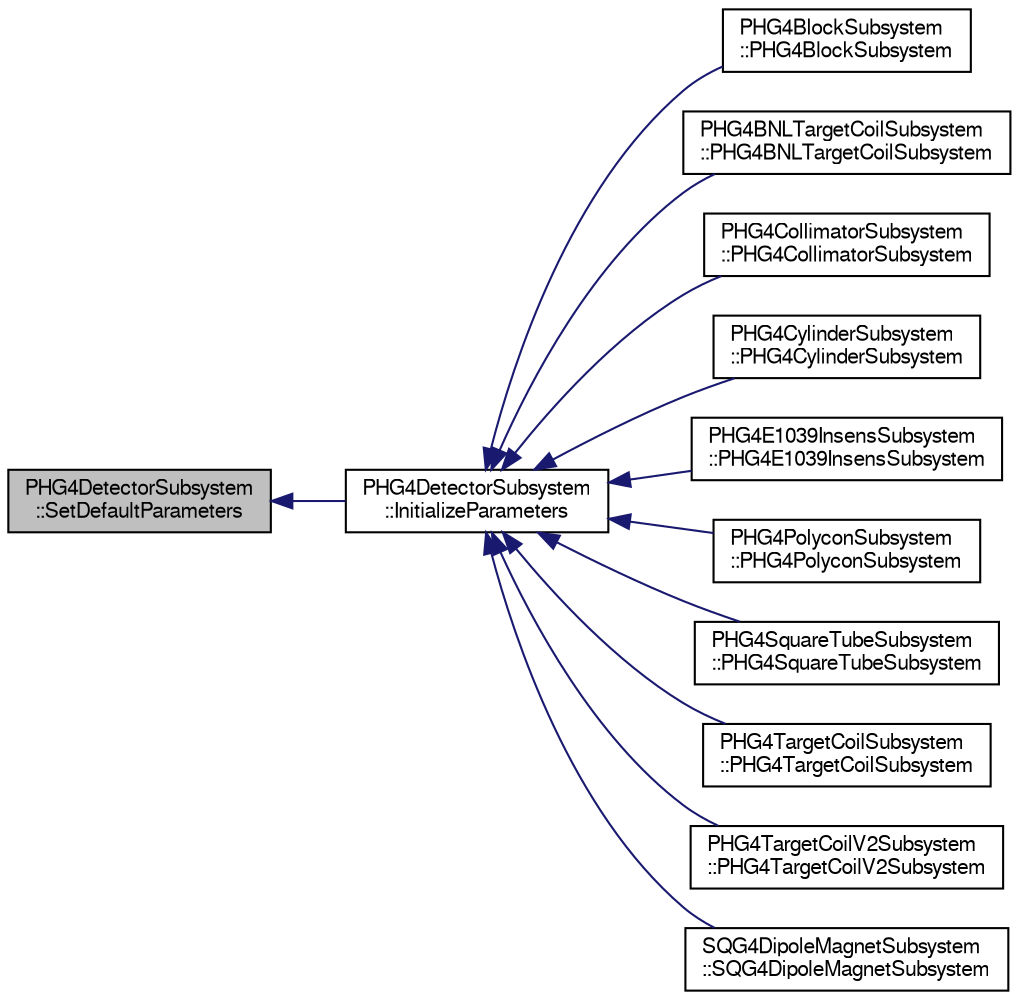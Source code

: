 digraph "PHG4DetectorSubsystem::SetDefaultParameters"
{
  bgcolor="transparent";
  edge [fontname="FreeSans",fontsize="10",labelfontname="FreeSans",labelfontsize="10"];
  node [fontname="FreeSans",fontsize="10",shape=record];
  rankdir="LR";
  Node1 [label="PHG4DetectorSubsystem\l::SetDefaultParameters",height=0.2,width=0.4,color="black", fillcolor="grey75", style="filled" fontcolor="black"];
  Node1 -> Node2 [dir="back",color="midnightblue",fontsize="10",style="solid",fontname="FreeSans"];
  Node2 [label="PHG4DetectorSubsystem\l::InitializeParameters",height=0.2,width=0.4,color="black",URL="$d5/d29/classPHG4DetectorSubsystem.html#add5cbb7bd43524ba72079425ca230200"];
  Node2 -> Node3 [dir="back",color="midnightblue",fontsize="10",style="solid",fontname="FreeSans"];
  Node3 [label="PHG4BlockSubsystem\l::PHG4BlockSubsystem",height=0.2,width=0.4,color="black",URL="$df/d14/classPHG4BlockSubsystem.html#a5232038071ac68ee3c35eeb9da0dc358",tooltip="constructor "];
  Node2 -> Node4 [dir="back",color="midnightblue",fontsize="10",style="solid",fontname="FreeSans"];
  Node4 [label="PHG4BNLTargetCoilSubsystem\l::PHG4BNLTargetCoilSubsystem",height=0.2,width=0.4,color="black",URL="$d9/df7/classPHG4BNLTargetCoilSubsystem.html#a37c910f4b9c9173531b8604e4770d40c",tooltip="constructor "];
  Node2 -> Node5 [dir="back",color="midnightblue",fontsize="10",style="solid",fontname="FreeSans"];
  Node5 [label="PHG4CollimatorSubsystem\l::PHG4CollimatorSubsystem",height=0.2,width=0.4,color="black",URL="$de/d78/classPHG4CollimatorSubsystem.html#a700d2d96d1b13b4ec6edb170dcfa5e4a",tooltip="constructor "];
  Node2 -> Node6 [dir="back",color="midnightblue",fontsize="10",style="solid",fontname="FreeSans"];
  Node6 [label="PHG4CylinderSubsystem\l::PHG4CylinderSubsystem",height=0.2,width=0.4,color="black",URL="$db/dc5/classPHG4CylinderSubsystem.html#a23a72128ae220d7f889d4767d8987d86",tooltip="constructor "];
  Node2 -> Node7 [dir="back",color="midnightblue",fontsize="10",style="solid",fontname="FreeSans"];
  Node7 [label="PHG4E1039InsensSubsystem\l::PHG4E1039InsensSubsystem",height=0.2,width=0.4,color="black",URL="$d9/d43/classPHG4E1039InsensSubsystem.html#a670f7e3cc34935b4e0ad0c46db559184",tooltip="constructor "];
  Node2 -> Node8 [dir="back",color="midnightblue",fontsize="10",style="solid",fontname="FreeSans"];
  Node8 [label="PHG4PolyconSubsystem\l::PHG4PolyconSubsystem",height=0.2,width=0.4,color="black",URL="$d6/d12/classPHG4PolyconSubsystem.html#a1f9a397e0bc8f57c9ff79cbed4e84037",tooltip="constructor "];
  Node2 -> Node9 [dir="back",color="midnightblue",fontsize="10",style="solid",fontname="FreeSans"];
  Node9 [label="PHG4SquareTubeSubsystem\l::PHG4SquareTubeSubsystem",height=0.2,width=0.4,color="black",URL="$d4/d2d/classPHG4SquareTubeSubsystem.html#ae98d6c8735221b71919737d7d798dd47",tooltip="constructor "];
  Node2 -> Node10 [dir="back",color="midnightblue",fontsize="10",style="solid",fontname="FreeSans"];
  Node10 [label="PHG4TargetCoilSubsystem\l::PHG4TargetCoilSubsystem",height=0.2,width=0.4,color="black",URL="$d8/d86/classPHG4TargetCoilSubsystem.html#aceab8ce9c6b4458e3b77023a578dc807",tooltip="constructor "];
  Node2 -> Node11 [dir="back",color="midnightblue",fontsize="10",style="solid",fontname="FreeSans"];
  Node11 [label="PHG4TargetCoilV2Subsystem\l::PHG4TargetCoilV2Subsystem",height=0.2,width=0.4,color="black",URL="$db/ddf/classPHG4TargetCoilV2Subsystem.html#a9c4f91f118c8220fb08c4653ebc04601",tooltip="constructor "];
  Node2 -> Node12 [dir="back",color="midnightblue",fontsize="10",style="solid",fontname="FreeSans"];
  Node12 [label="SQG4DipoleMagnetSubsystem\l::SQG4DipoleMagnetSubsystem",height=0.2,width=0.4,color="black",URL="$dc/d3f/classSQG4DipoleMagnetSubsystem.html#af74feb87af25b94a4b45f7be686988a8",tooltip="constructor "];
}
